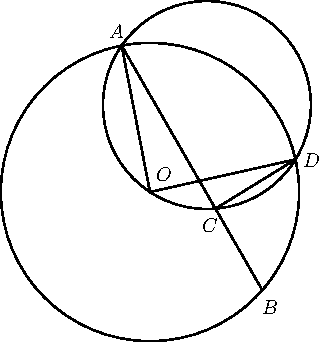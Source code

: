  /* Geogebra to Asymptote conversion, documentation at artofproblemsolving.com/Wiki go to User:Azjps/geogebra */
import graph; size(6.cm); 
real labelscalefactor = 0.5; /* changes label-to-point distance */
pen dps = linewidth(0.7) + fontsize(10); defaultpen(dps); /* default pen style */ 
pen dotstyle = black; /* point style */ 
real xmin = -3., xmax = 3., ymin = -3., ymax = 3.;  /* image dimensions */

 /* draw figures */
draw(circle((0.,0.), 2.), linewidth(0.8)); 
draw((-0.38015571033227674,1.9635380403500622)--(1.5062430828219018,-1.3157628112434148), linewidth(0.8)); 
draw(circle((0.763545286157501,1.1663976218264427), 1.3940892425579223), linewidth(0.8)); 
draw((0.8776459176037686,-0.22301443444746366)--(1.9516530120590725,0.43709326295511564), linewidth(0.8)); 
draw((-0.38015571033227674,1.9635380403500622)--(0.,0.), linewidth(0.8)); 
draw((0.,0.)--(1.9516530120590725,0.43709326295511564), linewidth(0.8)); 
 /* dots and labels */
dot((0.,0.),linewidth(1.pt) + dotstyle); 
label("$O$", (0.04693028415423829,0.12229049491597956), NE * labelscalefactor); 
dot((-0.38015571033227674,1.9635380403500622),linewidth(1.pt) + dotstyle); 
label("$A$", (-0.5793978393226776,2.038117696139487), NE * labelscalefactor); 
dot((1.5062430828219018,-1.3157628112434148),linewidth(1.pt) + dotstyle); 
label("$B$", (1.465379269675489,-1.6645867985328688), NE * labelscalefactor); 
dot((1.9516530120590725,0.43709326295511564),linewidth(1.pt) + dotstyle); 
label("$D$", (2.0180217315668854,0.30650464887977835), NE * labelscalefactor); 
dot((0.8776459176037686,-0.22301443444746366),linewidth(1.pt) + dotstyle); 
label("$C$", (0.6732584076311542,-0.559301874750076), NE * labelscalefactor); 
clip((xmin,ymin)--(xmin,ymax)--(xmax,ymax)--(xmax,ymin)--cycle); 
 /* end of picture */